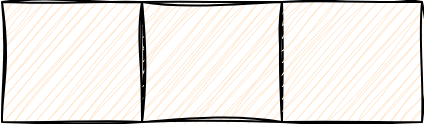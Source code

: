 <mxfile version="24.7.6">
  <diagram name="第 1 页" id="GiGbnIVxxNEOi2oPHxmY">
    <mxGraphModel dx="691" dy="373" grid="1" gridSize="10" guides="1" tooltips="1" connect="1" arrows="1" fold="1" page="1" pageScale="1" pageWidth="827" pageHeight="1169" math="0" shadow="0">
      <root>
        <mxCell id="0" />
        <mxCell id="1" parent="0" />
        <mxCell id="FX6CKRVvUtthMJeB5Iqw-1" value="" style="rounded=0;whiteSpace=wrap;html=1;fillColor=#ffe6cc;strokeColor=default;fillStyle=auto;shadow=0;sketch=1;curveFitting=1;jiggle=2;" vertex="1" parent="1">
          <mxGeometry x="210" y="170" width="70" height="60" as="geometry" />
        </mxCell>
        <mxCell id="FX6CKRVvUtthMJeB5Iqw-2" value="" style="whiteSpace=wrap;html=1;fillColor=#ffe6cc;rounded=0;fillStyle=auto;shadow=0;sketch=1;curveFitting=1;jiggle=2;" vertex="1" parent="1">
          <mxGeometry x="280" y="170" width="70" height="60" as="geometry" />
        </mxCell>
        <mxCell id="FX6CKRVvUtthMJeB5Iqw-4" value="" style="whiteSpace=wrap;html=1;fillColor=#ffe6cc;rounded=0;fillStyle=auto;shadow=0;sketch=1;curveFitting=1;jiggle=2;" vertex="1" parent="1">
          <mxGeometry x="350" y="170" width="70" height="60" as="geometry" />
        </mxCell>
      </root>
    </mxGraphModel>
  </diagram>
</mxfile>

